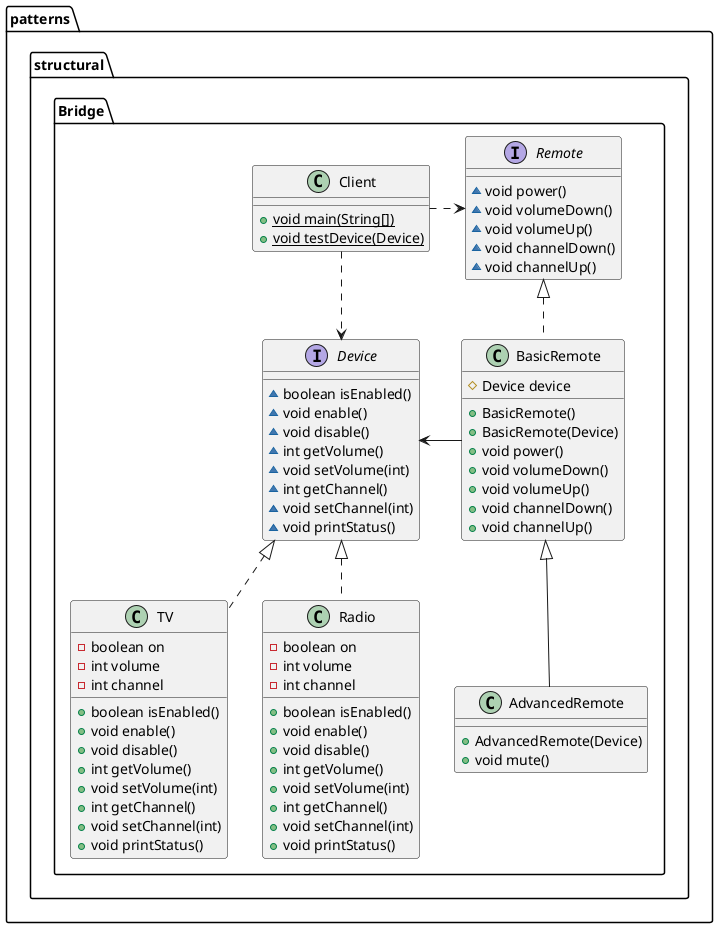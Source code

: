 @startuml
class patterns.structural.Bridge.TV {
- boolean on
- int volume
- int channel
+ boolean isEnabled()
+ void enable()
+ void disable()
+ int getVolume()
+ void setVolume(int)
+ int getChannel()
+ void setChannel(int)
+ void printStatus()
}
class patterns.structural.Bridge.Client {
+ {static} void main(String[])
+ {static} void testDevice(Device)
}
interface patterns.structural.Bridge.Device {
~ boolean isEnabled()
~ void enable()
~ void disable()
~ int getVolume()
~ void setVolume(int)
~ int getChannel()
~ void setChannel(int)
~ void printStatus()
}
class patterns.structural.Bridge.AdvancedRemote {
+ AdvancedRemote(Device)
+ void mute()
}
class patterns.structural.Bridge.Radio {
- boolean on
- int volume
- int channel
+ boolean isEnabled()
+ void enable()
+ void disable()
+ int getVolume()
+ void setVolume(int)
+ int getChannel()
+ void setChannel(int)
+ void printStatus()
}
interface patterns.structural.Bridge.Remote {
~ void power()
~ void volumeDown()
~ void volumeUp()
~ void channelDown()
~ void channelUp()
}
class patterns.structural.Bridge.BasicRemote {
# Device device
+ BasicRemote()
+ BasicRemote(Device)
+ void power()
+ void volumeDown()
+ void volumeUp()
+ void channelDown()
+ void channelUp()
}

patterns.structural.Bridge.Client .> patterns.structural.Bridge.Remote
patterns.structural.Bridge.Client ..> patterns.structural.Bridge.Device
patterns.structural.Bridge.Device <|.. patterns.structural.Bridge.TV
patterns.structural.Bridge.BasicRemote -> patterns.structural.Bridge.Device
patterns.structural.Bridge.BasicRemote <|-- patterns.structural.Bridge.AdvancedRemote
patterns.structural.Bridge.Device <|.. patterns.structural.Bridge.Radio
patterns.structural.Bridge.Remote <|.. patterns.structural.Bridge.BasicRemote
@enduml
